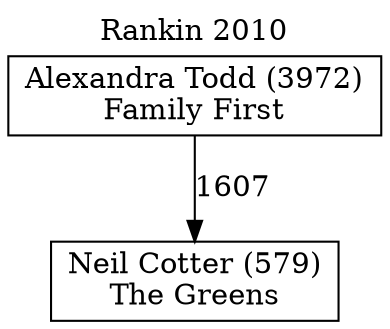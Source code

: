 // House preference flow
digraph "Neil Cotter (579)_Rankin_2010" {
	graph [label="Rankin 2010" labelloc=t mclimit=10]
	node [shape=box]
	"Alexandra Todd (3972)" [label="Alexandra Todd (3972)
Family First"]
	"Neil Cotter (579)" [label="Neil Cotter (579)
The Greens"]
	"Alexandra Todd (3972)" -> "Neil Cotter (579)" [label=1607]
}
